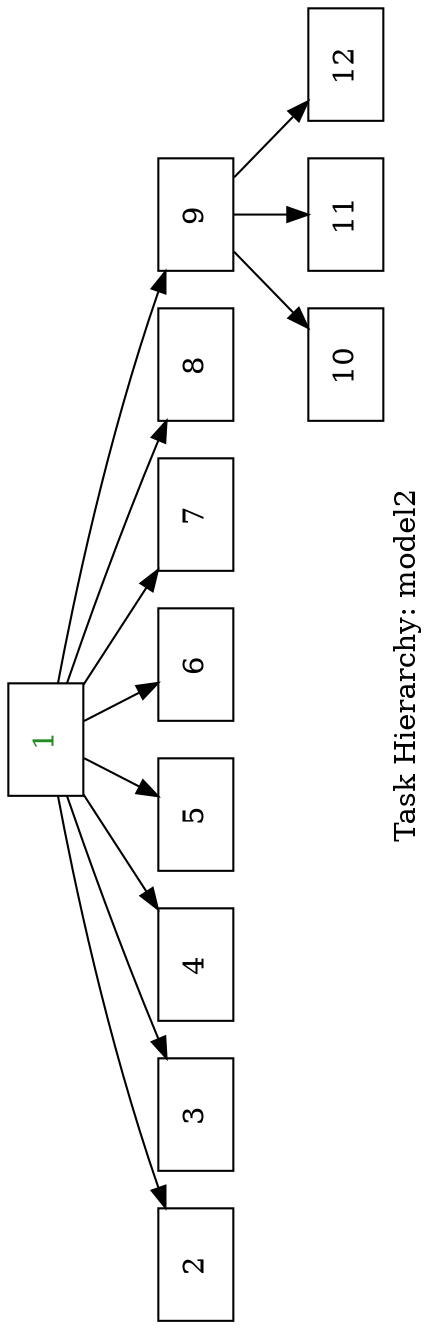 digraph simple {
orientation=landscape;
ratio=auto;
size = "10,7.5";
label="Task Hierarchy: model2";
1 [shape=box,fontcolor=forestgreen];
2 [shape=box];
3 [shape=box];
4 [shape=box];
5 [shape=box];
6 [shape=box];
7 [shape=box];
8 [shape=box];
9 [shape=box];
10 [shape=box];
11 [shape=box];
12 [shape=box];
1 -> 2 [];
1 -> 3 [];
1 -> 4 [];
1 -> 5 [];
1 -> 6 [];
1 -> 7 [];
1 -> 8 [];
1 -> 9 [];
9 -> 10 [];
9 -> 11 [];
9 -> 12 [];
}

